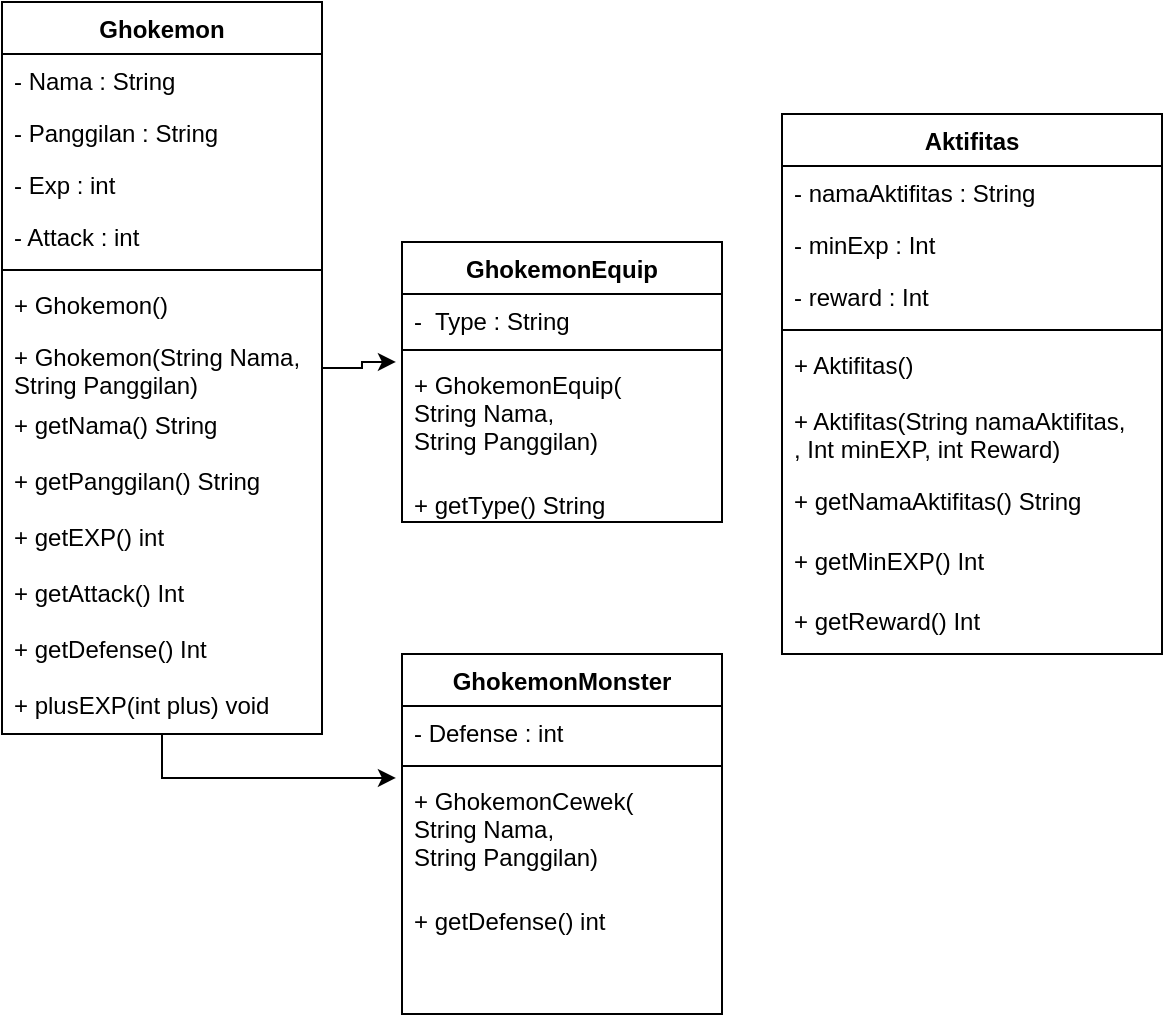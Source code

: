 <mxfile version="12.7.8" type="device"><diagram id="C5RBs43oDa-KdzZeNtuy" name="Page-1"><mxGraphModel dx="1108" dy="479" grid="1" gridSize="10" guides="1" tooltips="1" connect="1" arrows="1" fold="1" page="1" pageScale="1" pageWidth="827" pageHeight="1169" math="0" shadow="0"><root><mxCell id="WIyWlLk6GJQsqaUBKTNV-0"/><mxCell id="WIyWlLk6GJQsqaUBKTNV-1" parent="WIyWlLk6GJQsqaUBKTNV-0"/><mxCell id="8Jowm3aTuMXVopT9U5Be-1" style="edgeStyle=orthogonalEdgeStyle;rounded=0;orthogonalLoop=1;jettySize=auto;html=1;entryX=-0.019;entryY=0.033;entryDx=0;entryDy=0;entryPerimeter=0;" edge="1" parent="WIyWlLk6GJQsqaUBKTNV-1" source="_2kTTSpbqvsTaGrxfw_W-8" target="_2kTTSpbqvsTaGrxfw_W-19"><mxGeometry relative="1" as="geometry"/></mxCell><mxCell id="8Jowm3aTuMXVopT9U5Be-2" style="edgeStyle=orthogonalEdgeStyle;rounded=0;orthogonalLoop=1;jettySize=auto;html=1;entryX=-0.019;entryY=0.033;entryDx=0;entryDy=0;entryPerimeter=0;" edge="1" parent="WIyWlLk6GJQsqaUBKTNV-1" source="_2kTTSpbqvsTaGrxfw_W-8" target="_2kTTSpbqvsTaGrxfw_W-52"><mxGeometry relative="1" as="geometry"/></mxCell><mxCell id="_2kTTSpbqvsTaGrxfw_W-8" value="Ghokemon" style="swimlane;fontStyle=1;align=center;verticalAlign=top;childLayout=stackLayout;horizontal=1;startSize=26;horizontalStack=0;resizeParent=1;resizeParentMax=0;resizeLast=0;collapsible=1;marginBottom=0;" parent="WIyWlLk6GJQsqaUBKTNV-1" vertex="1"><mxGeometry x="70" y="50" width="160" height="366" as="geometry"/></mxCell><mxCell id="_2kTTSpbqvsTaGrxfw_W-9" value="- Nama : String" style="text;strokeColor=none;fillColor=none;align=left;verticalAlign=top;spacingLeft=4;spacingRight=4;overflow=hidden;rotatable=0;points=[[0,0.5],[1,0.5]];portConstraint=eastwest;" parent="_2kTTSpbqvsTaGrxfw_W-8" vertex="1"><mxGeometry y="26" width="160" height="26" as="geometry"/></mxCell><mxCell id="_2kTTSpbqvsTaGrxfw_W-12" value="- Panggilan : String" style="text;strokeColor=none;fillColor=none;align=left;verticalAlign=top;spacingLeft=4;spacingRight=4;overflow=hidden;rotatable=0;points=[[0,0.5],[1,0.5]];portConstraint=eastwest;" parent="_2kTTSpbqvsTaGrxfw_W-8" vertex="1"><mxGeometry y="52" width="160" height="26" as="geometry"/></mxCell><mxCell id="_2kTTSpbqvsTaGrxfw_W-51" value="- Exp : int" style="text;strokeColor=none;fillColor=none;align=left;verticalAlign=top;spacingLeft=4;spacingRight=4;overflow=hidden;rotatable=0;points=[[0,0.5],[1,0.5]];portConstraint=eastwest;" parent="_2kTTSpbqvsTaGrxfw_W-8" vertex="1"><mxGeometry y="78" width="160" height="26" as="geometry"/></mxCell><mxCell id="_2kTTSpbqvsTaGrxfw_W-21" value="- Attack : int" style="text;strokeColor=none;fillColor=none;align=left;verticalAlign=top;spacingLeft=4;spacingRight=4;overflow=hidden;rotatable=0;points=[[0,0.5],[1,0.5]];portConstraint=eastwest;" parent="_2kTTSpbqvsTaGrxfw_W-8" vertex="1"><mxGeometry y="104" width="160" height="26" as="geometry"/></mxCell><mxCell id="_2kTTSpbqvsTaGrxfw_W-10" value="" style="line;strokeWidth=1;fillColor=none;align=left;verticalAlign=middle;spacingTop=-1;spacingLeft=3;spacingRight=3;rotatable=0;labelPosition=right;points=[];portConstraint=eastwest;" parent="_2kTTSpbqvsTaGrxfw_W-8" vertex="1"><mxGeometry y="130" width="160" height="8" as="geometry"/></mxCell><mxCell id="_2kTTSpbqvsTaGrxfw_W-11" value="+ Ghokemon()" style="text;strokeColor=none;fillColor=none;align=left;verticalAlign=top;spacingLeft=4;spacingRight=4;overflow=hidden;rotatable=0;points=[[0,0.5],[1,0.5]];portConstraint=eastwest;" parent="_2kTTSpbqvsTaGrxfw_W-8" vertex="1"><mxGeometry y="138" width="160" height="26" as="geometry"/></mxCell><mxCell id="_2kTTSpbqvsTaGrxfw_W-13" value="+ Ghokemon(String Nama,&#xA;String Panggilan)" style="text;strokeColor=none;fillColor=none;align=left;verticalAlign=top;spacingLeft=4;spacingRight=4;overflow=hidden;rotatable=0;points=[[0,0.5],[1,0.5]];portConstraint=eastwest;" parent="_2kTTSpbqvsTaGrxfw_W-8" vertex="1"><mxGeometry y="164" width="160" height="34" as="geometry"/></mxCell><mxCell id="_2kTTSpbqvsTaGrxfw_W-44" value="+ getNama() String" style="text;strokeColor=none;fillColor=none;align=left;verticalAlign=top;spacingLeft=4;spacingRight=4;overflow=hidden;rotatable=0;points=[[0,0.5],[1,0.5]];portConstraint=eastwest;" parent="_2kTTSpbqvsTaGrxfw_W-8" vertex="1"><mxGeometry y="198" width="160" height="28" as="geometry"/></mxCell><mxCell id="_2kTTSpbqvsTaGrxfw_W-45" value="+ getPanggilan() String" style="text;strokeColor=none;fillColor=none;align=left;verticalAlign=top;spacingLeft=4;spacingRight=4;overflow=hidden;rotatable=0;points=[[0,0.5],[1,0.5]];portConstraint=eastwest;" parent="_2kTTSpbqvsTaGrxfw_W-8" vertex="1"><mxGeometry y="226" width="160" height="28" as="geometry"/></mxCell><mxCell id="_2kTTSpbqvsTaGrxfw_W-62" value="+ getEXP() int" style="text;strokeColor=none;fillColor=none;align=left;verticalAlign=top;spacingLeft=4;spacingRight=4;overflow=hidden;rotatable=0;points=[[0,0.5],[1,0.5]];portConstraint=eastwest;" parent="_2kTTSpbqvsTaGrxfw_W-8" vertex="1"><mxGeometry y="254" width="160" height="28" as="geometry"/></mxCell><mxCell id="_2kTTSpbqvsTaGrxfw_W-47" value="+ getAttack() Int" style="text;strokeColor=none;fillColor=none;align=left;verticalAlign=top;spacingLeft=4;spacingRight=4;overflow=hidden;rotatable=0;points=[[0,0.5],[1,0.5]];portConstraint=eastwest;" parent="_2kTTSpbqvsTaGrxfw_W-8" vertex="1"><mxGeometry y="282" width="160" height="28" as="geometry"/></mxCell><mxCell id="8Jowm3aTuMXVopT9U5Be-11" value="+ getDefense() Int" style="text;strokeColor=none;fillColor=none;align=left;verticalAlign=top;spacingLeft=4;spacingRight=4;overflow=hidden;rotatable=0;points=[[0,0.5],[1,0.5]];portConstraint=eastwest;" vertex="1" parent="_2kTTSpbqvsTaGrxfw_W-8"><mxGeometry y="310" width="160" height="28" as="geometry"/></mxCell><mxCell id="8Jowm3aTuMXVopT9U5Be-16" value="+ plusEXP(int plus) void" style="text;strokeColor=none;fillColor=none;align=left;verticalAlign=top;spacingLeft=4;spacingRight=4;overflow=hidden;rotatable=0;points=[[0,0.5],[1,0.5]];portConstraint=eastwest;" vertex="1" parent="_2kTTSpbqvsTaGrxfw_W-8"><mxGeometry y="338" width="160" height="28" as="geometry"/></mxCell><mxCell id="_2kTTSpbqvsTaGrxfw_W-16" value="GhokemonEquip" style="swimlane;fontStyle=1;align=center;verticalAlign=top;childLayout=stackLayout;horizontal=1;startSize=26;horizontalStack=0;resizeParent=1;resizeParentMax=0;resizeLast=0;collapsible=1;marginBottom=0;" parent="WIyWlLk6GJQsqaUBKTNV-1" vertex="1"><mxGeometry x="270" y="170" width="160" height="140" as="geometry"/></mxCell><mxCell id="8Jowm3aTuMXVopT9U5Be-12" value="-  Type : String&#xA;" style="text;strokeColor=none;fillColor=none;align=left;verticalAlign=top;spacingLeft=4;spacingRight=4;overflow=hidden;rotatable=0;points=[[0,0.5],[1,0.5]];portConstraint=eastwest;" vertex="1" parent="_2kTTSpbqvsTaGrxfw_W-16"><mxGeometry y="26" width="160" height="24" as="geometry"/></mxCell><mxCell id="_2kTTSpbqvsTaGrxfw_W-18" value="" style="line;strokeWidth=1;fillColor=none;align=left;verticalAlign=middle;spacingTop=-1;spacingLeft=3;spacingRight=3;rotatable=0;labelPosition=right;points=[];portConstraint=eastwest;" parent="_2kTTSpbqvsTaGrxfw_W-16" vertex="1"><mxGeometry y="50" width="160" height="8" as="geometry"/></mxCell><mxCell id="_2kTTSpbqvsTaGrxfw_W-19" value="+ GhokemonEquip(&#xA;String Nama, &#xA;String Panggilan)" style="text;strokeColor=none;fillColor=none;align=left;verticalAlign=top;spacingLeft=4;spacingRight=4;overflow=hidden;rotatable=0;points=[[0,0.5],[1,0.5]];portConstraint=eastwest;" parent="_2kTTSpbqvsTaGrxfw_W-16" vertex="1"><mxGeometry y="58" width="160" height="60" as="geometry"/></mxCell><mxCell id="8Jowm3aTuMXVopT9U5Be-13" value="+ getType() String" style="text;strokeColor=none;fillColor=none;align=left;verticalAlign=top;spacingLeft=4;spacingRight=4;overflow=hidden;rotatable=0;points=[[0,0.5],[1,0.5]];portConstraint=eastwest;" vertex="1" parent="_2kTTSpbqvsTaGrxfw_W-16"><mxGeometry y="118" width="160" height="22" as="geometry"/></mxCell><mxCell id="_2kTTSpbqvsTaGrxfw_W-28" value="GhokemonMonster" style="swimlane;fontStyle=1;align=center;verticalAlign=top;childLayout=stackLayout;horizontal=1;startSize=26;horizontalStack=0;resizeParent=1;resizeParentMax=0;resizeLast=0;collapsible=1;marginBottom=0;" parent="WIyWlLk6GJQsqaUBKTNV-1" vertex="1"><mxGeometry x="270" y="376" width="160" height="180" as="geometry"/></mxCell><mxCell id="_2kTTSpbqvsTaGrxfw_W-22" value="- Defense : int" style="text;strokeColor=none;fillColor=none;align=left;verticalAlign=top;spacingLeft=4;spacingRight=4;overflow=hidden;rotatable=0;points=[[0,0.5],[1,0.5]];portConstraint=eastwest;" parent="_2kTTSpbqvsTaGrxfw_W-28" vertex="1"><mxGeometry y="26" width="160" height="26" as="geometry"/></mxCell><mxCell id="_2kTTSpbqvsTaGrxfw_W-30" value="" style="line;strokeWidth=1;fillColor=none;align=left;verticalAlign=middle;spacingTop=-1;spacingLeft=3;spacingRight=3;rotatable=0;labelPosition=right;points=[];portConstraint=eastwest;" parent="_2kTTSpbqvsTaGrxfw_W-28" vertex="1"><mxGeometry y="52" width="160" height="8" as="geometry"/></mxCell><mxCell id="_2kTTSpbqvsTaGrxfw_W-52" value="+ GhokemonCewek(&#xA;String Nama, &#xA;String Panggilan)" style="text;strokeColor=none;fillColor=none;align=left;verticalAlign=top;spacingLeft=4;spacingRight=4;overflow=hidden;rotatable=0;points=[[0,0.5],[1,0.5]];portConstraint=eastwest;" parent="_2kTTSpbqvsTaGrxfw_W-28" vertex="1"><mxGeometry y="60" width="160" height="60" as="geometry"/></mxCell><mxCell id="8Jowm3aTuMXVopT9U5Be-14" value="+ getDefense() int" style="text;strokeColor=none;fillColor=none;align=left;verticalAlign=top;spacingLeft=4;spacingRight=4;overflow=hidden;rotatable=0;points=[[0,0.5],[1,0.5]];portConstraint=eastwest;" vertex="1" parent="_2kTTSpbqvsTaGrxfw_W-28"><mxGeometry y="120" width="160" height="60" as="geometry"/></mxCell><mxCell id="_2kTTSpbqvsTaGrxfw_W-53" value="Aktifitas" style="swimlane;fontStyle=1;align=center;verticalAlign=top;childLayout=stackLayout;horizontal=1;startSize=26;horizontalStack=0;resizeParent=1;resizeParentMax=0;resizeLast=0;collapsible=1;marginBottom=0;" parent="WIyWlLk6GJQsqaUBKTNV-1" vertex="1"><mxGeometry x="460" y="106" width="190" height="270" as="geometry"/></mxCell><mxCell id="_2kTTSpbqvsTaGrxfw_W-54" value="- namaAktifitas : String" style="text;strokeColor=none;fillColor=none;align=left;verticalAlign=top;spacingLeft=4;spacingRight=4;overflow=hidden;rotatable=0;points=[[0,0.5],[1,0.5]];portConstraint=eastwest;" parent="_2kTTSpbqvsTaGrxfw_W-53" vertex="1"><mxGeometry y="26" width="190" height="26" as="geometry"/></mxCell><mxCell id="_2kTTSpbqvsTaGrxfw_W-57" value="- minExp : Int" style="text;strokeColor=none;fillColor=none;align=left;verticalAlign=top;spacingLeft=4;spacingRight=4;overflow=hidden;rotatable=0;points=[[0,0.5],[1,0.5]];portConstraint=eastwest;" parent="_2kTTSpbqvsTaGrxfw_W-53" vertex="1"><mxGeometry y="52" width="190" height="26" as="geometry"/></mxCell><mxCell id="_2kTTSpbqvsTaGrxfw_W-58" value="- reward : Int" style="text;strokeColor=none;fillColor=none;align=left;verticalAlign=top;spacingLeft=4;spacingRight=4;overflow=hidden;rotatable=0;points=[[0,0.5],[1,0.5]];portConstraint=eastwest;" parent="_2kTTSpbqvsTaGrxfw_W-53" vertex="1"><mxGeometry y="78" width="190" height="26" as="geometry"/></mxCell><mxCell id="_2kTTSpbqvsTaGrxfw_W-55" value="" style="line;strokeWidth=1;fillColor=none;align=left;verticalAlign=middle;spacingTop=-1;spacingLeft=3;spacingRight=3;rotatable=0;labelPosition=right;points=[];portConstraint=eastwest;" parent="_2kTTSpbqvsTaGrxfw_W-53" vertex="1"><mxGeometry y="104" width="190" height="8" as="geometry"/></mxCell><mxCell id="_2kTTSpbqvsTaGrxfw_W-56" value="+ Aktifitas()" style="text;strokeColor=none;fillColor=none;align=left;verticalAlign=top;spacingLeft=4;spacingRight=4;overflow=hidden;rotatable=0;points=[[0,0.5],[1,0.5]];portConstraint=eastwest;" parent="_2kTTSpbqvsTaGrxfw_W-53" vertex="1"><mxGeometry y="112" width="190" height="28" as="geometry"/></mxCell><mxCell id="_2kTTSpbqvsTaGrxfw_W-60" value="+ Aktifitas(String namaAktifitas,&#xA;, Int minEXP, int Reward)" style="text;strokeColor=none;fillColor=none;align=left;verticalAlign=top;spacingLeft=4;spacingRight=4;overflow=hidden;rotatable=0;points=[[0,0.5],[1,0.5]];portConstraint=eastwest;" parent="_2kTTSpbqvsTaGrxfw_W-53" vertex="1"><mxGeometry y="140" width="190" height="40" as="geometry"/></mxCell><mxCell id="8Jowm3aTuMXVopT9U5Be-3" value="+ getNamaAktifitas() String" style="text;strokeColor=none;fillColor=none;align=left;verticalAlign=top;spacingLeft=4;spacingRight=4;overflow=hidden;rotatable=0;points=[[0,0.5],[1,0.5]];portConstraint=eastwest;" vertex="1" parent="_2kTTSpbqvsTaGrxfw_W-53"><mxGeometry y="180" width="190" height="30" as="geometry"/></mxCell><mxCell id="8Jowm3aTuMXVopT9U5Be-4" value="+ getMinEXP() Int" style="text;strokeColor=none;fillColor=none;align=left;verticalAlign=top;spacingLeft=4;spacingRight=4;overflow=hidden;rotatable=0;points=[[0,0.5],[1,0.5]];portConstraint=eastwest;" vertex="1" parent="_2kTTSpbqvsTaGrxfw_W-53"><mxGeometry y="210" width="190" height="30" as="geometry"/></mxCell><mxCell id="8Jowm3aTuMXVopT9U5Be-5" value="+ getReward() Int" style="text;strokeColor=none;fillColor=none;align=left;verticalAlign=top;spacingLeft=4;spacingRight=4;overflow=hidden;rotatable=0;points=[[0,0.5],[1,0.5]];portConstraint=eastwest;" vertex="1" parent="_2kTTSpbqvsTaGrxfw_W-53"><mxGeometry y="240" width="190" height="30" as="geometry"/></mxCell></root></mxGraphModel></diagram></mxfile>